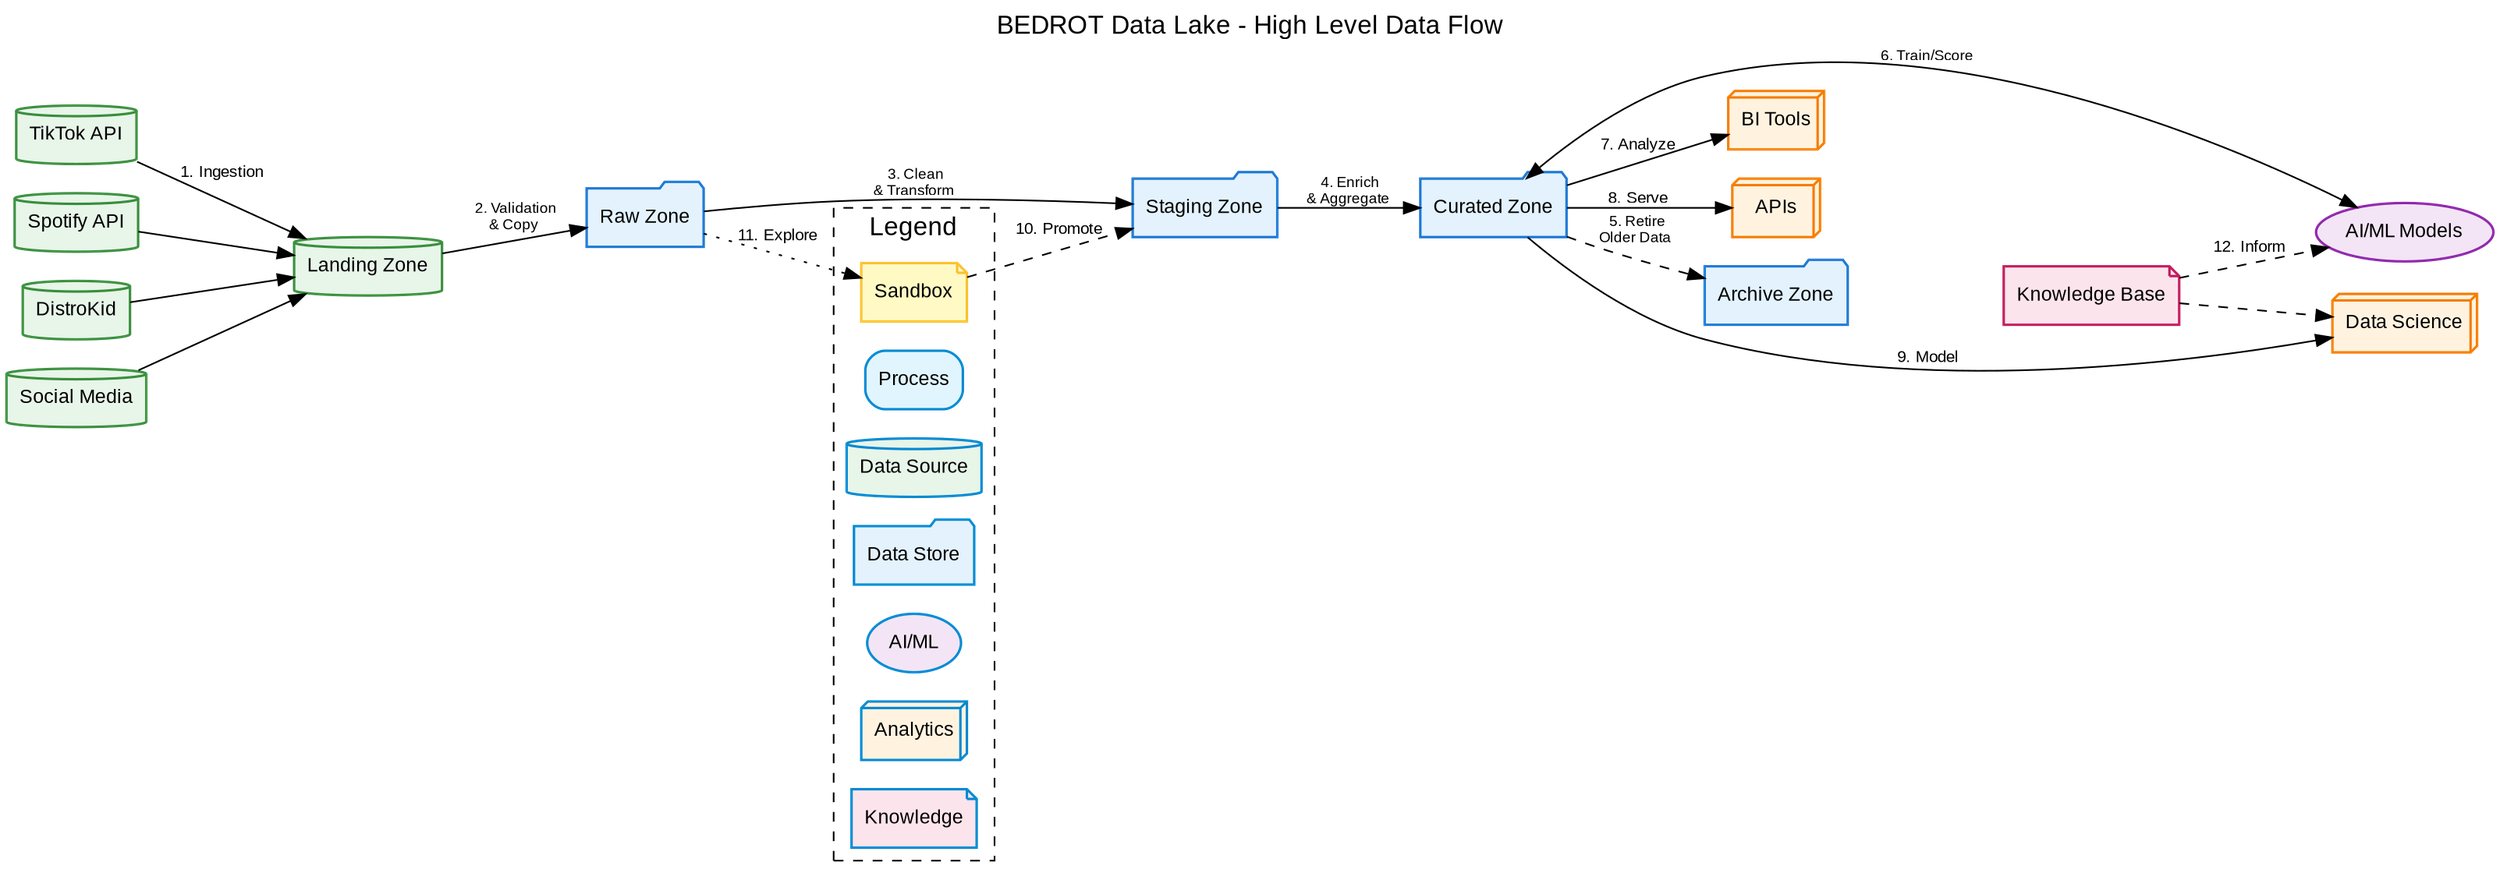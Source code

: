 digraph DataLakeFlow {
    // Graph settings
    rankdir=LR;
    bgcolor="transparent";
    node [shape=box, style="rounded,filled", fontname="Arial", fontsize=12];
    edge [fontname="Arial", fontsize=10];
    
    // Define nodes with consistent styling
    node [fillcolor="#e1f5fe", color="#0288d1", penwidth=1.5]; // Light blue
    
    // External Data Sources
    {
        node [shape=cylinder, fillcolor="#e8f5e9", color="#388e3c"]; // Light green
        "TikTok API" -> "Landing Zone" [label=" 1. Ingestion"];
        "Spotify API" -> "Landing Zone";
        "DistroKid" -> "Landing Zone";
        "Social Media" -> "Landing Zone";
    }
    
    // Data Lake Zones
    {
        node [shape=folder, fillcolor="#e3f2fd", color="#1976d2"]; // Blue
        "Landing Zone" -> "Raw Zone" [label=" 2. Validation\n& Copy", fontsize=9];
        "Raw Zone" -> "Staging Zone" [label=" 3. Clean\n& Transform", fontsize=9];
        "Staging Zone" -> "Curated Zone" [label=" 4. Enrich\n& Aggregate", fontsize=9];
        "Curated Zone" -> "Archive Zone" [label=" 5. Retire\nOlder Data", fontsize=9, style=dashed];
    }
    
    // AI/ML Integration
    {
        node [shape=ellipse, fillcolor="#f3e5f5", color="#8e24aa"]; // Light purple
        "AI/ML Models" -> "Curated Zone" [dir=both, label=" 6. Train/Score", fontsize=9];
    }
    
    // Analytics & Consumption
    {
        node [shape=box3d, fillcolor="#fff3e0", color="#f57c00"]; // Light orange
        "Curated Zone" -> "BI Tools" [label=" 7. Analyze"];
        "Curated Zone" -> "APIs" [label=" 8. Serve"];
        "Curated Zone" -> "Data Science" [label=" 9. Model"];
    }
    
    // Sandbox (for experimentation)
    {
        node [shape=note, fillcolor="#fff9c4", color="#fbc02d"]; // Light yellow
        "Sandbox" -> "Staging Zone" [label=" 10. Promote", style=dashed];
        "Raw Zone" -> "Sandbox" [label=" 11. Explore", style=dotted];
    }
    
    // Knowledge Base Integration
    {
        node [shape=note, fillcolor="#fce4ec", color="#c2185b"]; // Light pink
        "Knowledge Base" -> "AI/ML Models" [label=" 12. Inform", style=dashed];
        "Knowledge Base" -> "Data Science" [style=dashed];
    }
    
    // Add some invisible edges for better layout
    "Landing Zone" -> "Sandbox" [style=invis];
    "Archive Zone" -> "Knowledge Base" [style=invis];
    
    // Add a title
    labelloc="t";
    label="BEDROT Data Lake - High Level Data Flow";
    fontname="Arial";
    fontsize=16;
    
    // Add legend
    subgraph cluster_legend {
        label = "Legend";
        rankdir=TB;
        style=dashed;
        
        "Process" [shape=box, style="rounded,filled", fillcolor="#e1f5fe"];
        "Data Source" [shape=cylinder, fillcolor="#e8f5e9"];
        "Data Store" [shape=folder, fillcolor="#e3f2fd"];
        "AI/ML" [shape=ellipse, fillcolor="#f3e5f5"];
        "Analytics" [shape=box3d, fillcolor="#fff3e0"];
        "Sandbox" [shape=note, fillcolor="#fff9c4"];
        "Knowledge" [shape=note, fillcolor="#fce4ec"];
    }
}
